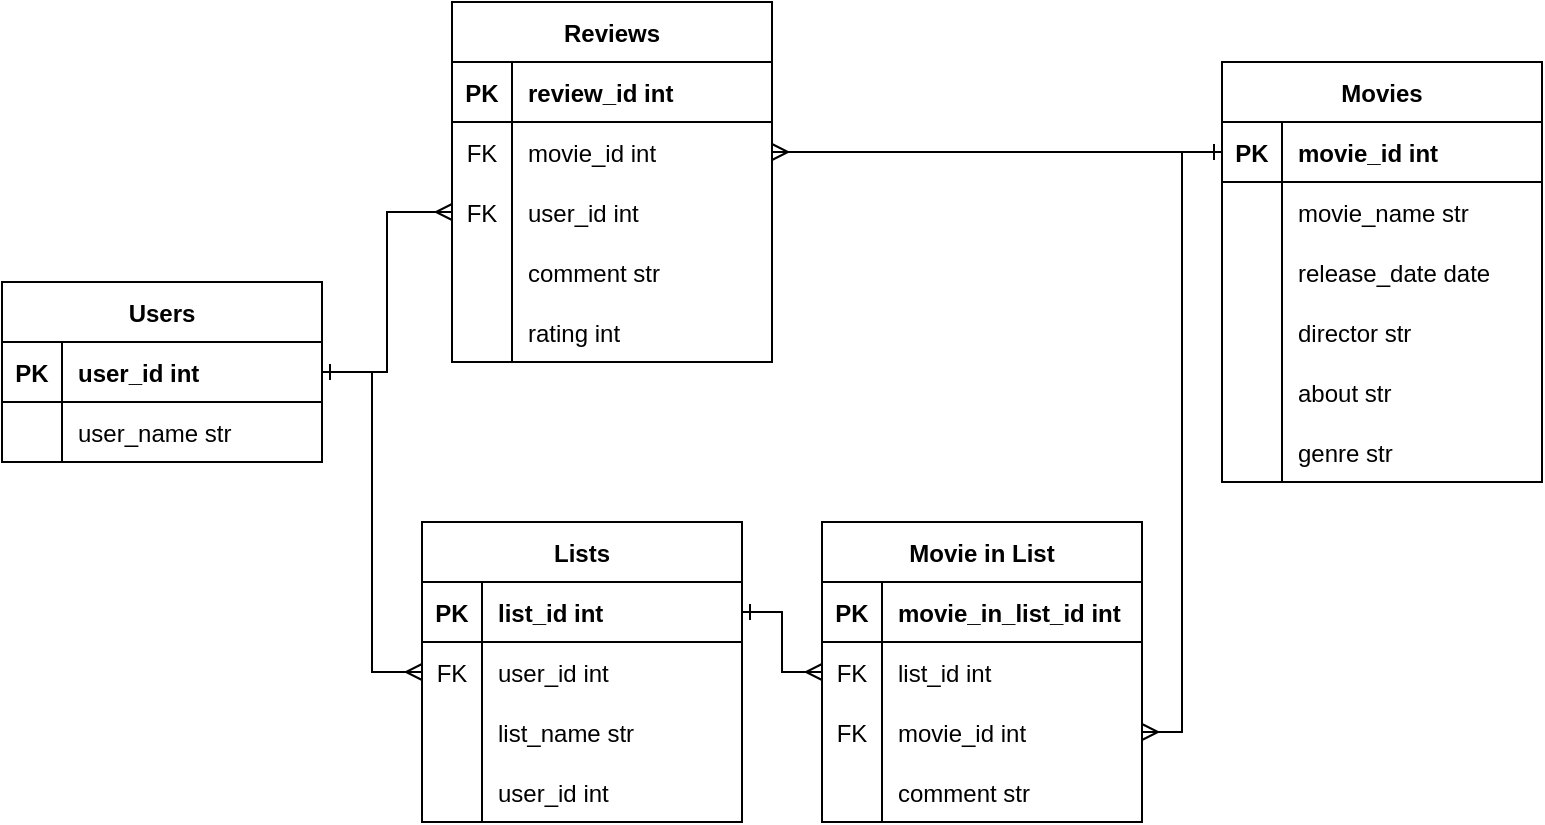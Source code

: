 <mxfile version="20.8.23" type="device"><diagram id="R2lEEEUBdFMjLlhIrx00" name="Page-1"><mxGraphModel dx="1036" dy="668" grid="1" gridSize="10" guides="1" tooltips="1" connect="1" arrows="1" fold="1" page="1" pageScale="1" pageWidth="850" pageHeight="1100" math="0" shadow="0" extFonts="Permanent Marker^https://fonts.googleapis.com/css?family=Permanent+Marker"><root><mxCell id="0"/><mxCell id="1" parent="0"/><mxCell id="C-vyLk0tnHw3VtMMgP7b-13" value="Movies" style="shape=table;startSize=30;container=1;collapsible=1;childLayout=tableLayout;fixedRows=1;rowLines=0;fontStyle=1;align=center;resizeLast=1;" parent="1" vertex="1"><mxGeometry x="650" y="90" width="160" height="210" as="geometry"/></mxCell><mxCell id="C-vyLk0tnHw3VtMMgP7b-14" value="" style="shape=partialRectangle;collapsible=0;dropTarget=0;pointerEvents=0;fillColor=none;points=[[0,0.5],[1,0.5]];portConstraint=eastwest;top=0;left=0;right=0;bottom=1;" parent="C-vyLk0tnHw3VtMMgP7b-13" vertex="1"><mxGeometry y="30" width="160" height="30" as="geometry"/></mxCell><mxCell id="C-vyLk0tnHw3VtMMgP7b-15" value="PK" style="shape=partialRectangle;overflow=hidden;connectable=0;fillColor=none;top=0;left=0;bottom=0;right=0;fontStyle=1;" parent="C-vyLk0tnHw3VtMMgP7b-14" vertex="1"><mxGeometry width="30" height="30" as="geometry"><mxRectangle width="30" height="30" as="alternateBounds"/></mxGeometry></mxCell><mxCell id="C-vyLk0tnHw3VtMMgP7b-16" value="movie_id int" style="shape=partialRectangle;overflow=hidden;connectable=0;fillColor=none;top=0;left=0;bottom=0;right=0;align=left;spacingLeft=6;fontStyle=1;" parent="C-vyLk0tnHw3VtMMgP7b-14" vertex="1"><mxGeometry x="30" width="130" height="30" as="geometry"><mxRectangle width="130" height="30" as="alternateBounds"/></mxGeometry></mxCell><mxCell id="C-vyLk0tnHw3VtMMgP7b-17" value="" style="shape=partialRectangle;collapsible=0;dropTarget=0;pointerEvents=0;fillColor=none;points=[[0,0.5],[1,0.5]];portConstraint=eastwest;top=0;left=0;right=0;bottom=0;" parent="C-vyLk0tnHw3VtMMgP7b-13" vertex="1"><mxGeometry y="60" width="160" height="30" as="geometry"/></mxCell><mxCell id="C-vyLk0tnHw3VtMMgP7b-18" value="" style="shape=partialRectangle;overflow=hidden;connectable=0;fillColor=none;top=0;left=0;bottom=0;right=0;" parent="C-vyLk0tnHw3VtMMgP7b-17" vertex="1"><mxGeometry width="30" height="30" as="geometry"><mxRectangle width="30" height="30" as="alternateBounds"/></mxGeometry></mxCell><mxCell id="C-vyLk0tnHw3VtMMgP7b-19" value="movie_name str" style="shape=partialRectangle;overflow=hidden;connectable=0;fillColor=none;top=0;left=0;bottom=0;right=0;align=left;spacingLeft=6;" parent="C-vyLk0tnHw3VtMMgP7b-17" vertex="1"><mxGeometry x="30" width="130" height="30" as="geometry"><mxRectangle width="130" height="30" as="alternateBounds"/></mxGeometry></mxCell><mxCell id="C-vyLk0tnHw3VtMMgP7b-20" value="" style="shape=partialRectangle;collapsible=0;dropTarget=0;pointerEvents=0;fillColor=none;points=[[0,0.5],[1,0.5]];portConstraint=eastwest;top=0;left=0;right=0;bottom=0;" parent="C-vyLk0tnHw3VtMMgP7b-13" vertex="1"><mxGeometry y="90" width="160" height="30" as="geometry"/></mxCell><mxCell id="C-vyLk0tnHw3VtMMgP7b-21" value="" style="shape=partialRectangle;overflow=hidden;connectable=0;fillColor=none;top=0;left=0;bottom=0;right=0;" parent="C-vyLk0tnHw3VtMMgP7b-20" vertex="1"><mxGeometry width="30" height="30" as="geometry"><mxRectangle width="30" height="30" as="alternateBounds"/></mxGeometry></mxCell><mxCell id="C-vyLk0tnHw3VtMMgP7b-22" value="release_date date" style="shape=partialRectangle;overflow=hidden;connectable=0;fillColor=none;top=0;left=0;bottom=0;right=0;align=left;spacingLeft=6;" parent="C-vyLk0tnHw3VtMMgP7b-20" vertex="1"><mxGeometry x="30" width="130" height="30" as="geometry"><mxRectangle width="130" height="30" as="alternateBounds"/></mxGeometry></mxCell><mxCell id="20L4i8DxeCH_051ylHQN-14" value="" style="shape=partialRectangle;collapsible=0;dropTarget=0;pointerEvents=0;fillColor=none;points=[[0,0.5],[1,0.5]];portConstraint=eastwest;top=0;left=0;right=0;bottom=0;" parent="C-vyLk0tnHw3VtMMgP7b-13" vertex="1"><mxGeometry y="120" width="160" height="30" as="geometry"/></mxCell><mxCell id="20L4i8DxeCH_051ylHQN-15" value="" style="shape=partialRectangle;overflow=hidden;connectable=0;fillColor=none;top=0;left=0;bottom=0;right=0;" parent="20L4i8DxeCH_051ylHQN-14" vertex="1"><mxGeometry width="30" height="30" as="geometry"><mxRectangle width="30" height="30" as="alternateBounds"/></mxGeometry></mxCell><mxCell id="20L4i8DxeCH_051ylHQN-16" value="director str" style="shape=partialRectangle;overflow=hidden;connectable=0;fillColor=none;top=0;left=0;bottom=0;right=0;align=left;spacingLeft=6;" parent="20L4i8DxeCH_051ylHQN-14" vertex="1"><mxGeometry x="30" width="130" height="30" as="geometry"><mxRectangle width="130" height="30" as="alternateBounds"/></mxGeometry></mxCell><mxCell id="20L4i8DxeCH_051ylHQN-28" value="" style="shape=partialRectangle;collapsible=0;dropTarget=0;pointerEvents=0;fillColor=none;points=[[0,0.5],[1,0.5]];portConstraint=eastwest;top=0;left=0;right=0;bottom=0;" parent="C-vyLk0tnHw3VtMMgP7b-13" vertex="1"><mxGeometry y="150" width="160" height="30" as="geometry"/></mxCell><mxCell id="20L4i8DxeCH_051ylHQN-29" value="" style="shape=partialRectangle;overflow=hidden;connectable=0;fillColor=none;top=0;left=0;bottom=0;right=0;" parent="20L4i8DxeCH_051ylHQN-28" vertex="1"><mxGeometry width="30" height="30" as="geometry"><mxRectangle width="30" height="30" as="alternateBounds"/></mxGeometry></mxCell><mxCell id="20L4i8DxeCH_051ylHQN-30" value="about str" style="shape=partialRectangle;overflow=hidden;connectable=0;fillColor=none;top=0;left=0;bottom=0;right=0;align=left;spacingLeft=6;" parent="20L4i8DxeCH_051ylHQN-28" vertex="1"><mxGeometry x="30" width="130" height="30" as="geometry"><mxRectangle width="130" height="30" as="alternateBounds"/></mxGeometry></mxCell><mxCell id="20L4i8DxeCH_051ylHQN-19" value="" style="shape=partialRectangle;collapsible=0;dropTarget=0;pointerEvents=0;fillColor=none;points=[[0,0.5],[1,0.5]];portConstraint=eastwest;top=0;left=0;right=0;bottom=0;" parent="C-vyLk0tnHw3VtMMgP7b-13" vertex="1"><mxGeometry y="180" width="160" height="30" as="geometry"/></mxCell><mxCell id="20L4i8DxeCH_051ylHQN-20" value="" style="shape=partialRectangle;overflow=hidden;connectable=0;fillColor=none;top=0;left=0;bottom=0;right=0;" parent="20L4i8DxeCH_051ylHQN-19" vertex="1"><mxGeometry width="30" height="30" as="geometry"><mxRectangle width="30" height="30" as="alternateBounds"/></mxGeometry></mxCell><mxCell id="20L4i8DxeCH_051ylHQN-21" value="genre str" style="shape=partialRectangle;overflow=hidden;connectable=0;fillColor=none;top=0;left=0;bottom=0;right=0;align=left;spacingLeft=6;" parent="20L4i8DxeCH_051ylHQN-19" vertex="1"><mxGeometry x="30" width="130" height="30" as="geometry"><mxRectangle width="130" height="30" as="alternateBounds"/></mxGeometry></mxCell><mxCell id="20L4i8DxeCH_051ylHQN-31" value="Reviews" style="shape=table;startSize=30;container=1;collapsible=1;childLayout=tableLayout;fixedRows=1;rowLines=0;fontStyle=1;align=center;resizeLast=1;" parent="1" vertex="1"><mxGeometry x="265" y="60" width="160" height="180" as="geometry"/></mxCell><mxCell id="20L4i8DxeCH_051ylHQN-32" value="" style="shape=partialRectangle;collapsible=0;dropTarget=0;pointerEvents=0;fillColor=none;points=[[0,0.5],[1,0.5]];portConstraint=eastwest;top=0;left=0;right=0;bottom=1;" parent="20L4i8DxeCH_051ylHQN-31" vertex="1"><mxGeometry y="30" width="160" height="30" as="geometry"/></mxCell><mxCell id="20L4i8DxeCH_051ylHQN-33" value="PK" style="shape=partialRectangle;overflow=hidden;connectable=0;fillColor=none;top=0;left=0;bottom=0;right=0;fontStyle=1;" parent="20L4i8DxeCH_051ylHQN-32" vertex="1"><mxGeometry width="30" height="30" as="geometry"><mxRectangle width="30" height="30" as="alternateBounds"/></mxGeometry></mxCell><mxCell id="20L4i8DxeCH_051ylHQN-34" value="review_id int" style="shape=partialRectangle;overflow=hidden;connectable=0;fillColor=none;top=0;left=0;bottom=0;right=0;align=left;spacingLeft=6;fontStyle=1;" parent="20L4i8DxeCH_051ylHQN-32" vertex="1"><mxGeometry x="30" width="130" height="30" as="geometry"><mxRectangle width="130" height="30" as="alternateBounds"/></mxGeometry></mxCell><mxCell id="20L4i8DxeCH_051ylHQN-35" value="" style="shape=partialRectangle;collapsible=0;dropTarget=0;pointerEvents=0;fillColor=none;points=[[0,0.5],[1,0.5]];portConstraint=eastwest;top=0;left=0;right=0;bottom=0;" parent="20L4i8DxeCH_051ylHQN-31" vertex="1"><mxGeometry y="60" width="160" height="30" as="geometry"/></mxCell><mxCell id="20L4i8DxeCH_051ylHQN-36" value="FK" style="shape=partialRectangle;overflow=hidden;connectable=0;fillColor=none;top=0;left=0;bottom=0;right=0;" parent="20L4i8DxeCH_051ylHQN-35" vertex="1"><mxGeometry width="30" height="30" as="geometry"><mxRectangle width="30" height="30" as="alternateBounds"/></mxGeometry></mxCell><mxCell id="20L4i8DxeCH_051ylHQN-37" value="movie_id int" style="shape=partialRectangle;overflow=hidden;connectable=0;fillColor=none;top=0;left=0;bottom=0;right=0;align=left;spacingLeft=6;" parent="20L4i8DxeCH_051ylHQN-35" vertex="1"><mxGeometry x="30" width="130" height="30" as="geometry"><mxRectangle width="130" height="30" as="alternateBounds"/></mxGeometry></mxCell><mxCell id="20L4i8DxeCH_051ylHQN-38" value="" style="shape=partialRectangle;collapsible=0;dropTarget=0;pointerEvents=0;fillColor=none;points=[[0,0.5],[1,0.5]];portConstraint=eastwest;top=0;left=0;right=0;bottom=0;" parent="20L4i8DxeCH_051ylHQN-31" vertex="1"><mxGeometry y="90" width="160" height="30" as="geometry"/></mxCell><mxCell id="20L4i8DxeCH_051ylHQN-39" value="FK" style="shape=partialRectangle;overflow=hidden;connectable=0;fillColor=none;top=0;left=0;bottom=0;right=0;" parent="20L4i8DxeCH_051ylHQN-38" vertex="1"><mxGeometry width="30" height="30" as="geometry"><mxRectangle width="30" height="30" as="alternateBounds"/></mxGeometry></mxCell><mxCell id="20L4i8DxeCH_051ylHQN-40" value="user_id int" style="shape=partialRectangle;overflow=hidden;connectable=0;fillColor=none;top=0;left=0;bottom=0;right=0;align=left;spacingLeft=6;" parent="20L4i8DxeCH_051ylHQN-38" vertex="1"><mxGeometry x="30" width="130" height="30" as="geometry"><mxRectangle width="130" height="30" as="alternateBounds"/></mxGeometry></mxCell><mxCell id="20L4i8DxeCH_051ylHQN-41" value="" style="shape=partialRectangle;collapsible=0;dropTarget=0;pointerEvents=0;fillColor=none;points=[[0,0.5],[1,0.5]];portConstraint=eastwest;top=0;left=0;right=0;bottom=0;" parent="20L4i8DxeCH_051ylHQN-31" vertex="1"><mxGeometry y="120" width="160" height="30" as="geometry"/></mxCell><mxCell id="20L4i8DxeCH_051ylHQN-42" value="" style="shape=partialRectangle;overflow=hidden;connectable=0;fillColor=none;top=0;left=0;bottom=0;right=0;" parent="20L4i8DxeCH_051ylHQN-41" vertex="1"><mxGeometry width="30" height="30" as="geometry"><mxRectangle width="30" height="30" as="alternateBounds"/></mxGeometry></mxCell><mxCell id="20L4i8DxeCH_051ylHQN-43" value="comment str" style="shape=partialRectangle;overflow=hidden;connectable=0;fillColor=none;top=0;left=0;bottom=0;right=0;align=left;spacingLeft=6;" parent="20L4i8DxeCH_051ylHQN-41" vertex="1"><mxGeometry x="30" width="130" height="30" as="geometry"><mxRectangle width="130" height="30" as="alternateBounds"/></mxGeometry></mxCell><mxCell id="20L4i8DxeCH_051ylHQN-44" value="" style="shape=partialRectangle;collapsible=0;dropTarget=0;pointerEvents=0;fillColor=none;points=[[0,0.5],[1,0.5]];portConstraint=eastwest;top=0;left=0;right=0;bottom=0;" parent="20L4i8DxeCH_051ylHQN-31" vertex="1"><mxGeometry y="150" width="160" height="30" as="geometry"/></mxCell><mxCell id="20L4i8DxeCH_051ylHQN-45" value="" style="shape=partialRectangle;overflow=hidden;connectable=0;fillColor=none;top=0;left=0;bottom=0;right=0;" parent="20L4i8DxeCH_051ylHQN-44" vertex="1"><mxGeometry width="30" height="30" as="geometry"><mxRectangle width="30" height="30" as="alternateBounds"/></mxGeometry></mxCell><mxCell id="20L4i8DxeCH_051ylHQN-46" value="rating int" style="shape=partialRectangle;overflow=hidden;connectable=0;fillColor=none;top=0;left=0;bottom=0;right=0;align=left;spacingLeft=6;" parent="20L4i8DxeCH_051ylHQN-44" vertex="1"><mxGeometry x="30" width="130" height="30" as="geometry"><mxRectangle width="130" height="30" as="alternateBounds"/></mxGeometry></mxCell><mxCell id="20L4i8DxeCH_051ylHQN-72" value="Users" style="shape=table;startSize=30;container=1;collapsible=1;childLayout=tableLayout;fixedRows=1;rowLines=0;fontStyle=1;align=center;resizeLast=1;" parent="1" vertex="1"><mxGeometry x="40" y="200" width="160" height="90" as="geometry"/></mxCell><mxCell id="20L4i8DxeCH_051ylHQN-73" value="" style="shape=partialRectangle;collapsible=0;dropTarget=0;pointerEvents=0;fillColor=none;points=[[0,0.5],[1,0.5]];portConstraint=eastwest;top=0;left=0;right=0;bottom=1;" parent="20L4i8DxeCH_051ylHQN-72" vertex="1"><mxGeometry y="30" width="160" height="30" as="geometry"/></mxCell><mxCell id="20L4i8DxeCH_051ylHQN-74" value="PK" style="shape=partialRectangle;overflow=hidden;connectable=0;fillColor=none;top=0;left=0;bottom=0;right=0;fontStyle=1;" parent="20L4i8DxeCH_051ylHQN-73" vertex="1"><mxGeometry width="30" height="30" as="geometry"><mxRectangle width="30" height="30" as="alternateBounds"/></mxGeometry></mxCell><mxCell id="20L4i8DxeCH_051ylHQN-75" value="user_id int" style="shape=partialRectangle;overflow=hidden;connectable=0;fillColor=none;top=0;left=0;bottom=0;right=0;align=left;spacingLeft=6;fontStyle=1;" parent="20L4i8DxeCH_051ylHQN-73" vertex="1"><mxGeometry x="30" width="130" height="30" as="geometry"><mxRectangle width="130" height="30" as="alternateBounds"/></mxGeometry></mxCell><mxCell id="20L4i8DxeCH_051ylHQN-76" value="" style="shape=partialRectangle;collapsible=0;dropTarget=0;pointerEvents=0;fillColor=none;points=[[0,0.5],[1,0.5]];portConstraint=eastwest;top=0;left=0;right=0;bottom=0;" parent="20L4i8DxeCH_051ylHQN-72" vertex="1"><mxGeometry y="60" width="160" height="30" as="geometry"/></mxCell><mxCell id="20L4i8DxeCH_051ylHQN-77" value="" style="shape=partialRectangle;overflow=hidden;connectable=0;fillColor=none;top=0;left=0;bottom=0;right=0;" parent="20L4i8DxeCH_051ylHQN-76" vertex="1"><mxGeometry width="30" height="30" as="geometry"><mxRectangle width="30" height="30" as="alternateBounds"/></mxGeometry></mxCell><mxCell id="20L4i8DxeCH_051ylHQN-78" value="user_name str" style="shape=partialRectangle;overflow=hidden;connectable=0;fillColor=none;top=0;left=0;bottom=0;right=0;align=left;spacingLeft=6;" parent="20L4i8DxeCH_051ylHQN-76" vertex="1"><mxGeometry x="30" width="130" height="30" as="geometry"><mxRectangle width="130" height="30" as="alternateBounds"/></mxGeometry></mxCell><mxCell id="20L4i8DxeCH_051ylHQN-88" value="Lists" style="shape=table;startSize=30;container=1;collapsible=1;childLayout=tableLayout;fixedRows=1;rowLines=0;fontStyle=1;align=center;resizeLast=1;" parent="1" vertex="1"><mxGeometry x="250" y="320" width="160" height="150" as="geometry"/></mxCell><mxCell id="20L4i8DxeCH_051ylHQN-89" value="" style="shape=partialRectangle;collapsible=0;dropTarget=0;pointerEvents=0;fillColor=none;points=[[0,0.5],[1,0.5]];portConstraint=eastwest;top=0;left=0;right=0;bottom=1;" parent="20L4i8DxeCH_051ylHQN-88" vertex="1"><mxGeometry y="30" width="160" height="30" as="geometry"/></mxCell><mxCell id="20L4i8DxeCH_051ylHQN-90" value="PK" style="shape=partialRectangle;overflow=hidden;connectable=0;fillColor=none;top=0;left=0;bottom=0;right=0;fontStyle=1;" parent="20L4i8DxeCH_051ylHQN-89" vertex="1"><mxGeometry width="30" height="30" as="geometry"><mxRectangle width="30" height="30" as="alternateBounds"/></mxGeometry></mxCell><mxCell id="20L4i8DxeCH_051ylHQN-91" value="list_id int" style="shape=partialRectangle;overflow=hidden;connectable=0;fillColor=none;top=0;left=0;bottom=0;right=0;align=left;spacingLeft=6;fontStyle=1;" parent="20L4i8DxeCH_051ylHQN-89" vertex="1"><mxGeometry x="30" width="130" height="30" as="geometry"><mxRectangle width="130" height="30" as="alternateBounds"/></mxGeometry></mxCell><mxCell id="20L4i8DxeCH_051ylHQN-95" value="" style="shape=partialRectangle;collapsible=0;dropTarget=0;pointerEvents=0;fillColor=none;points=[[0,0.5],[1,0.5]];portConstraint=eastwest;top=0;left=0;right=0;bottom=0;" parent="20L4i8DxeCH_051ylHQN-88" vertex="1"><mxGeometry y="60" width="160" height="30" as="geometry"/></mxCell><mxCell id="20L4i8DxeCH_051ylHQN-96" value="FK" style="shape=partialRectangle;overflow=hidden;connectable=0;fillColor=none;top=0;left=0;bottom=0;right=0;" parent="20L4i8DxeCH_051ylHQN-95" vertex="1"><mxGeometry width="30" height="30" as="geometry"><mxRectangle width="30" height="30" as="alternateBounds"/></mxGeometry></mxCell><mxCell id="20L4i8DxeCH_051ylHQN-97" value="user_id int" style="shape=partialRectangle;overflow=hidden;connectable=0;fillColor=none;top=0;left=0;bottom=0;right=0;align=left;spacingLeft=6;" parent="20L4i8DxeCH_051ylHQN-95" vertex="1"><mxGeometry x="30" width="130" height="30" as="geometry"><mxRectangle width="130" height="30" as="alternateBounds"/></mxGeometry></mxCell><mxCell id="20L4i8DxeCH_051ylHQN-139" value="" style="shape=partialRectangle;collapsible=0;dropTarget=0;pointerEvents=0;fillColor=none;points=[[0,0.5],[1,0.5]];portConstraint=eastwest;top=0;left=0;right=0;bottom=0;" parent="20L4i8DxeCH_051ylHQN-88" vertex="1"><mxGeometry y="90" width="160" height="30" as="geometry"/></mxCell><mxCell id="20L4i8DxeCH_051ylHQN-140" value="" style="shape=partialRectangle;overflow=hidden;connectable=0;fillColor=none;top=0;left=0;bottom=0;right=0;" parent="20L4i8DxeCH_051ylHQN-139" vertex="1"><mxGeometry width="30" height="30" as="geometry"><mxRectangle width="30" height="30" as="alternateBounds"/></mxGeometry></mxCell><mxCell id="20L4i8DxeCH_051ylHQN-141" value="list_name str" style="shape=partialRectangle;overflow=hidden;connectable=0;fillColor=none;top=0;left=0;bottom=0;right=0;align=left;spacingLeft=6;" parent="20L4i8DxeCH_051ylHQN-139" vertex="1"><mxGeometry x="30" width="130" height="30" as="geometry"><mxRectangle width="130" height="30" as="alternateBounds"/></mxGeometry></mxCell><mxCell id="20L4i8DxeCH_051ylHQN-142" value="" style="shape=partialRectangle;collapsible=0;dropTarget=0;pointerEvents=0;fillColor=none;points=[[0,0.5],[1,0.5]];portConstraint=eastwest;top=0;left=0;right=0;bottom=0;" parent="20L4i8DxeCH_051ylHQN-88" vertex="1"><mxGeometry y="120" width="160" height="30" as="geometry"/></mxCell><mxCell id="20L4i8DxeCH_051ylHQN-143" value="" style="shape=partialRectangle;overflow=hidden;connectable=0;fillColor=none;top=0;left=0;bottom=0;right=0;" parent="20L4i8DxeCH_051ylHQN-142" vertex="1"><mxGeometry width="30" height="30" as="geometry"><mxRectangle width="30" height="30" as="alternateBounds"/></mxGeometry></mxCell><mxCell id="20L4i8DxeCH_051ylHQN-144" value="user_id int" style="shape=partialRectangle;overflow=hidden;connectable=0;fillColor=none;top=0;left=0;bottom=0;right=0;align=left;spacingLeft=6;" parent="20L4i8DxeCH_051ylHQN-142" vertex="1"><mxGeometry x="30" width="130" height="30" as="geometry"><mxRectangle width="130" height="30" as="alternateBounds"/></mxGeometry></mxCell><mxCell id="20L4i8DxeCH_051ylHQN-123" style="edgeStyle=orthogonalEdgeStyle;rounded=0;orthogonalLoop=1;jettySize=auto;html=1;exitX=1;exitY=0.5;exitDx=0;exitDy=0;entryX=0;entryY=0.5;entryDx=0;entryDy=0;endArrow=ERmany;endFill=0;" parent="1" source="20L4i8DxeCH_051ylHQN-73" target="20L4i8DxeCH_051ylHQN-38" edge="1"><mxGeometry relative="1" as="geometry"/></mxCell><mxCell id="20L4i8DxeCH_051ylHQN-124" style="edgeStyle=orthogonalEdgeStyle;rounded=0;orthogonalLoop=1;jettySize=auto;html=1;exitX=0;exitY=0.5;exitDx=0;exitDy=0;entryX=1;entryY=0.5;entryDx=0;entryDy=0;endArrow=ERmany;endFill=0;" parent="1" source="C-vyLk0tnHw3VtMMgP7b-14" target="20L4i8DxeCH_051ylHQN-35" edge="1"><mxGeometry relative="1" as="geometry"/></mxCell><mxCell id="20L4i8DxeCH_051ylHQN-125" style="edgeStyle=orthogonalEdgeStyle;rounded=0;orthogonalLoop=1;jettySize=auto;html=1;exitX=1;exitY=0.5;exitDx=0;exitDy=0;entryX=0;entryY=0.5;entryDx=0;entryDy=0;endArrow=ERmany;endFill=0;startArrow=ERone;startFill=0;" parent="1" source="20L4i8DxeCH_051ylHQN-73" target="20L4i8DxeCH_051ylHQN-95" edge="1"><mxGeometry relative="1" as="geometry"/></mxCell><mxCell id="UYrlOKLPzDQslZJh2Zj3-18" value="Movie in List" style="shape=table;startSize=30;container=1;collapsible=1;childLayout=tableLayout;fixedRows=1;rowLines=0;fontStyle=1;align=center;resizeLast=1;" vertex="1" parent="1"><mxGeometry x="450" y="320" width="160" height="150" as="geometry"/></mxCell><mxCell id="UYrlOKLPzDQslZJh2Zj3-19" value="" style="shape=partialRectangle;collapsible=0;dropTarget=0;pointerEvents=0;fillColor=none;points=[[0,0.5],[1,0.5]];portConstraint=eastwest;top=0;left=0;right=0;bottom=1;" vertex="1" parent="UYrlOKLPzDQslZJh2Zj3-18"><mxGeometry y="30" width="160" height="30" as="geometry"/></mxCell><mxCell id="UYrlOKLPzDQslZJh2Zj3-20" value="PK" style="shape=partialRectangle;overflow=hidden;connectable=0;fillColor=none;top=0;left=0;bottom=0;right=0;fontStyle=1;" vertex="1" parent="UYrlOKLPzDQslZJh2Zj3-19"><mxGeometry width="30" height="30" as="geometry"><mxRectangle width="30" height="30" as="alternateBounds"/></mxGeometry></mxCell><mxCell id="UYrlOKLPzDQslZJh2Zj3-21" value="movie_in_list_id int" style="shape=partialRectangle;overflow=hidden;connectable=0;fillColor=none;top=0;left=0;bottom=0;right=0;align=left;spacingLeft=6;fontStyle=1;" vertex="1" parent="UYrlOKLPzDQslZJh2Zj3-19"><mxGeometry x="30" width="130" height="30" as="geometry"><mxRectangle width="130" height="30" as="alternateBounds"/></mxGeometry></mxCell><mxCell id="UYrlOKLPzDQslZJh2Zj3-22" value="" style="shape=partialRectangle;collapsible=0;dropTarget=0;pointerEvents=0;fillColor=none;points=[[0,0.5],[1,0.5]];portConstraint=eastwest;top=0;left=0;right=0;bottom=0;" vertex="1" parent="UYrlOKLPzDQslZJh2Zj3-18"><mxGeometry y="60" width="160" height="30" as="geometry"/></mxCell><mxCell id="UYrlOKLPzDQslZJh2Zj3-23" value="FK" style="shape=partialRectangle;overflow=hidden;connectable=0;fillColor=none;top=0;left=0;bottom=0;right=0;" vertex="1" parent="UYrlOKLPzDQslZJh2Zj3-22"><mxGeometry width="30" height="30" as="geometry"><mxRectangle width="30" height="30" as="alternateBounds"/></mxGeometry></mxCell><mxCell id="UYrlOKLPzDQslZJh2Zj3-24" value="list_id int" style="shape=partialRectangle;overflow=hidden;connectable=0;fillColor=none;top=0;left=0;bottom=0;right=0;align=left;spacingLeft=6;" vertex="1" parent="UYrlOKLPzDQslZJh2Zj3-22"><mxGeometry x="30" width="130" height="30" as="geometry"><mxRectangle width="130" height="30" as="alternateBounds"/></mxGeometry></mxCell><mxCell id="UYrlOKLPzDQslZJh2Zj3-25" value="" style="shape=partialRectangle;collapsible=0;dropTarget=0;pointerEvents=0;fillColor=none;points=[[0,0.5],[1,0.5]];portConstraint=eastwest;top=0;left=0;right=0;bottom=0;" vertex="1" parent="UYrlOKLPzDQslZJh2Zj3-18"><mxGeometry y="90" width="160" height="30" as="geometry"/></mxCell><mxCell id="UYrlOKLPzDQslZJh2Zj3-26" value="FK" style="shape=partialRectangle;overflow=hidden;connectable=0;fillColor=none;top=0;left=0;bottom=0;right=0;" vertex="1" parent="UYrlOKLPzDQslZJh2Zj3-25"><mxGeometry width="30" height="30" as="geometry"><mxRectangle width="30" height="30" as="alternateBounds"/></mxGeometry></mxCell><mxCell id="UYrlOKLPzDQslZJh2Zj3-27" value="movie_id int" style="shape=partialRectangle;overflow=hidden;connectable=0;fillColor=none;top=0;left=0;bottom=0;right=0;align=left;spacingLeft=6;" vertex="1" parent="UYrlOKLPzDQslZJh2Zj3-25"><mxGeometry x="30" width="130" height="30" as="geometry"><mxRectangle width="130" height="30" as="alternateBounds"/></mxGeometry></mxCell><mxCell id="UYrlOKLPzDQslZJh2Zj3-28" value="" style="shape=partialRectangle;collapsible=0;dropTarget=0;pointerEvents=0;fillColor=none;points=[[0,0.5],[1,0.5]];portConstraint=eastwest;top=0;left=0;right=0;bottom=0;" vertex="1" parent="UYrlOKLPzDQslZJh2Zj3-18"><mxGeometry y="120" width="160" height="30" as="geometry"/></mxCell><mxCell id="UYrlOKLPzDQslZJh2Zj3-29" value="" style="shape=partialRectangle;overflow=hidden;connectable=0;fillColor=none;top=0;left=0;bottom=0;right=0;" vertex="1" parent="UYrlOKLPzDQslZJh2Zj3-28"><mxGeometry width="30" height="30" as="geometry"><mxRectangle width="30" height="30" as="alternateBounds"/></mxGeometry></mxCell><mxCell id="UYrlOKLPzDQslZJh2Zj3-30" value="comment str" style="shape=partialRectangle;overflow=hidden;connectable=0;fillColor=none;top=0;left=0;bottom=0;right=0;align=left;spacingLeft=6;" vertex="1" parent="UYrlOKLPzDQslZJh2Zj3-28"><mxGeometry x="30" width="130" height="30" as="geometry"><mxRectangle width="130" height="30" as="alternateBounds"/></mxGeometry></mxCell><mxCell id="UYrlOKLPzDQslZJh2Zj3-35" style="edgeStyle=orthogonalEdgeStyle;rounded=0;orthogonalLoop=1;jettySize=auto;html=1;exitX=1;exitY=0.5;exitDx=0;exitDy=0;entryX=0;entryY=0.5;entryDx=0;entryDy=0;startArrow=ERone;startFill=0;endArrow=ERmany;endFill=0;" edge="1" parent="1" source="20L4i8DxeCH_051ylHQN-89" target="UYrlOKLPzDQslZJh2Zj3-22"><mxGeometry relative="1" as="geometry"/></mxCell><mxCell id="UYrlOKLPzDQslZJh2Zj3-36" style="edgeStyle=orthogonalEdgeStyle;rounded=0;orthogonalLoop=1;jettySize=auto;html=1;exitX=1;exitY=0.5;exitDx=0;exitDy=0;startArrow=ERmany;startFill=0;endArrow=ERone;endFill=0;entryX=0;entryY=0.5;entryDx=0;entryDy=0;" edge="1" parent="1" source="UYrlOKLPzDQslZJh2Zj3-25" target="C-vyLk0tnHw3VtMMgP7b-14"><mxGeometry relative="1" as="geometry"><mxPoint x="610" y="260" as="targetPoint"/></mxGeometry></mxCell></root></mxGraphModel></diagram></mxfile>
